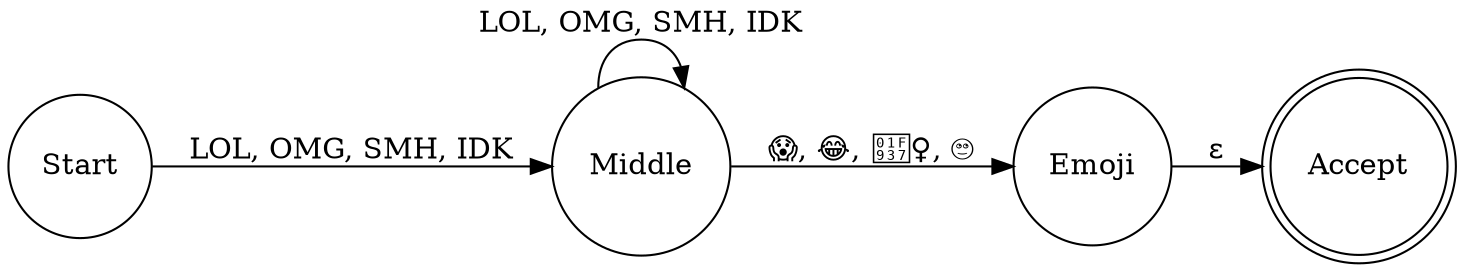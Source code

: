digraph DFA {
    rankdir=LR;  // Specify the layout direction of the graph as left to right

    // Define the states of the DFA
    Start [shape=circle, label="Start"];
    Middle [shape=circle, label="Middle"];
    Emoji [shape=circle, label="Emoji"];
    Accept [shape=doublecircle, label="Accept"];

    // Define the transitions between states
    Start -> Middle [label="LOL, OMG, SMH, IDK"];  // Transition from the Start state to Middle for specific abbreviations
    Middle -> Middle [label="LOL, OMG, SMH, IDK"];  // Self-loop on Middle for repeated abbreviations
    Middle -> Emoji [label="😱, 😂, 🤷‍♀️, 🙄"];     // Transition from Middle to Emoji for specific emojis
    Emoji -> Accept [label="ε"];                     // Transition from Emoji to Accept with an empty label (ε)
}
